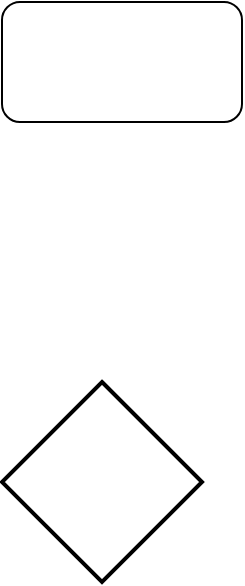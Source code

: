 <mxfile version="10.6.5" type="device"><diagram id="8LbVpyuHHPplBncgm2LS" name="Page-1"><mxGraphModel dx="834" dy="531" grid="1" gridSize="10" guides="1" tooltips="1" connect="1" arrows="1" fold="1" page="1" pageScale="1" pageWidth="850" pageHeight="1100" math="0" shadow="0"><root><mxCell id="0"/><mxCell id="1" parent="0"/><mxCell id="5fwKrftNIAtQvRf8LjnT-2" value="" style="rounded=1;whiteSpace=wrap;html=1;" vertex="1" parent="1"><mxGeometry x="290" y="70" width="120" height="60" as="geometry"/></mxCell><mxCell id="5fwKrftNIAtQvRf8LjnT-3" value="" style="strokeWidth=2;html=1;shape=mxgraph.flowchart.decision;whiteSpace=wrap;" vertex="1" parent="1"><mxGeometry x="290" y="260" width="100" height="100" as="geometry"/></mxCell></root></mxGraphModel></diagram></mxfile>
